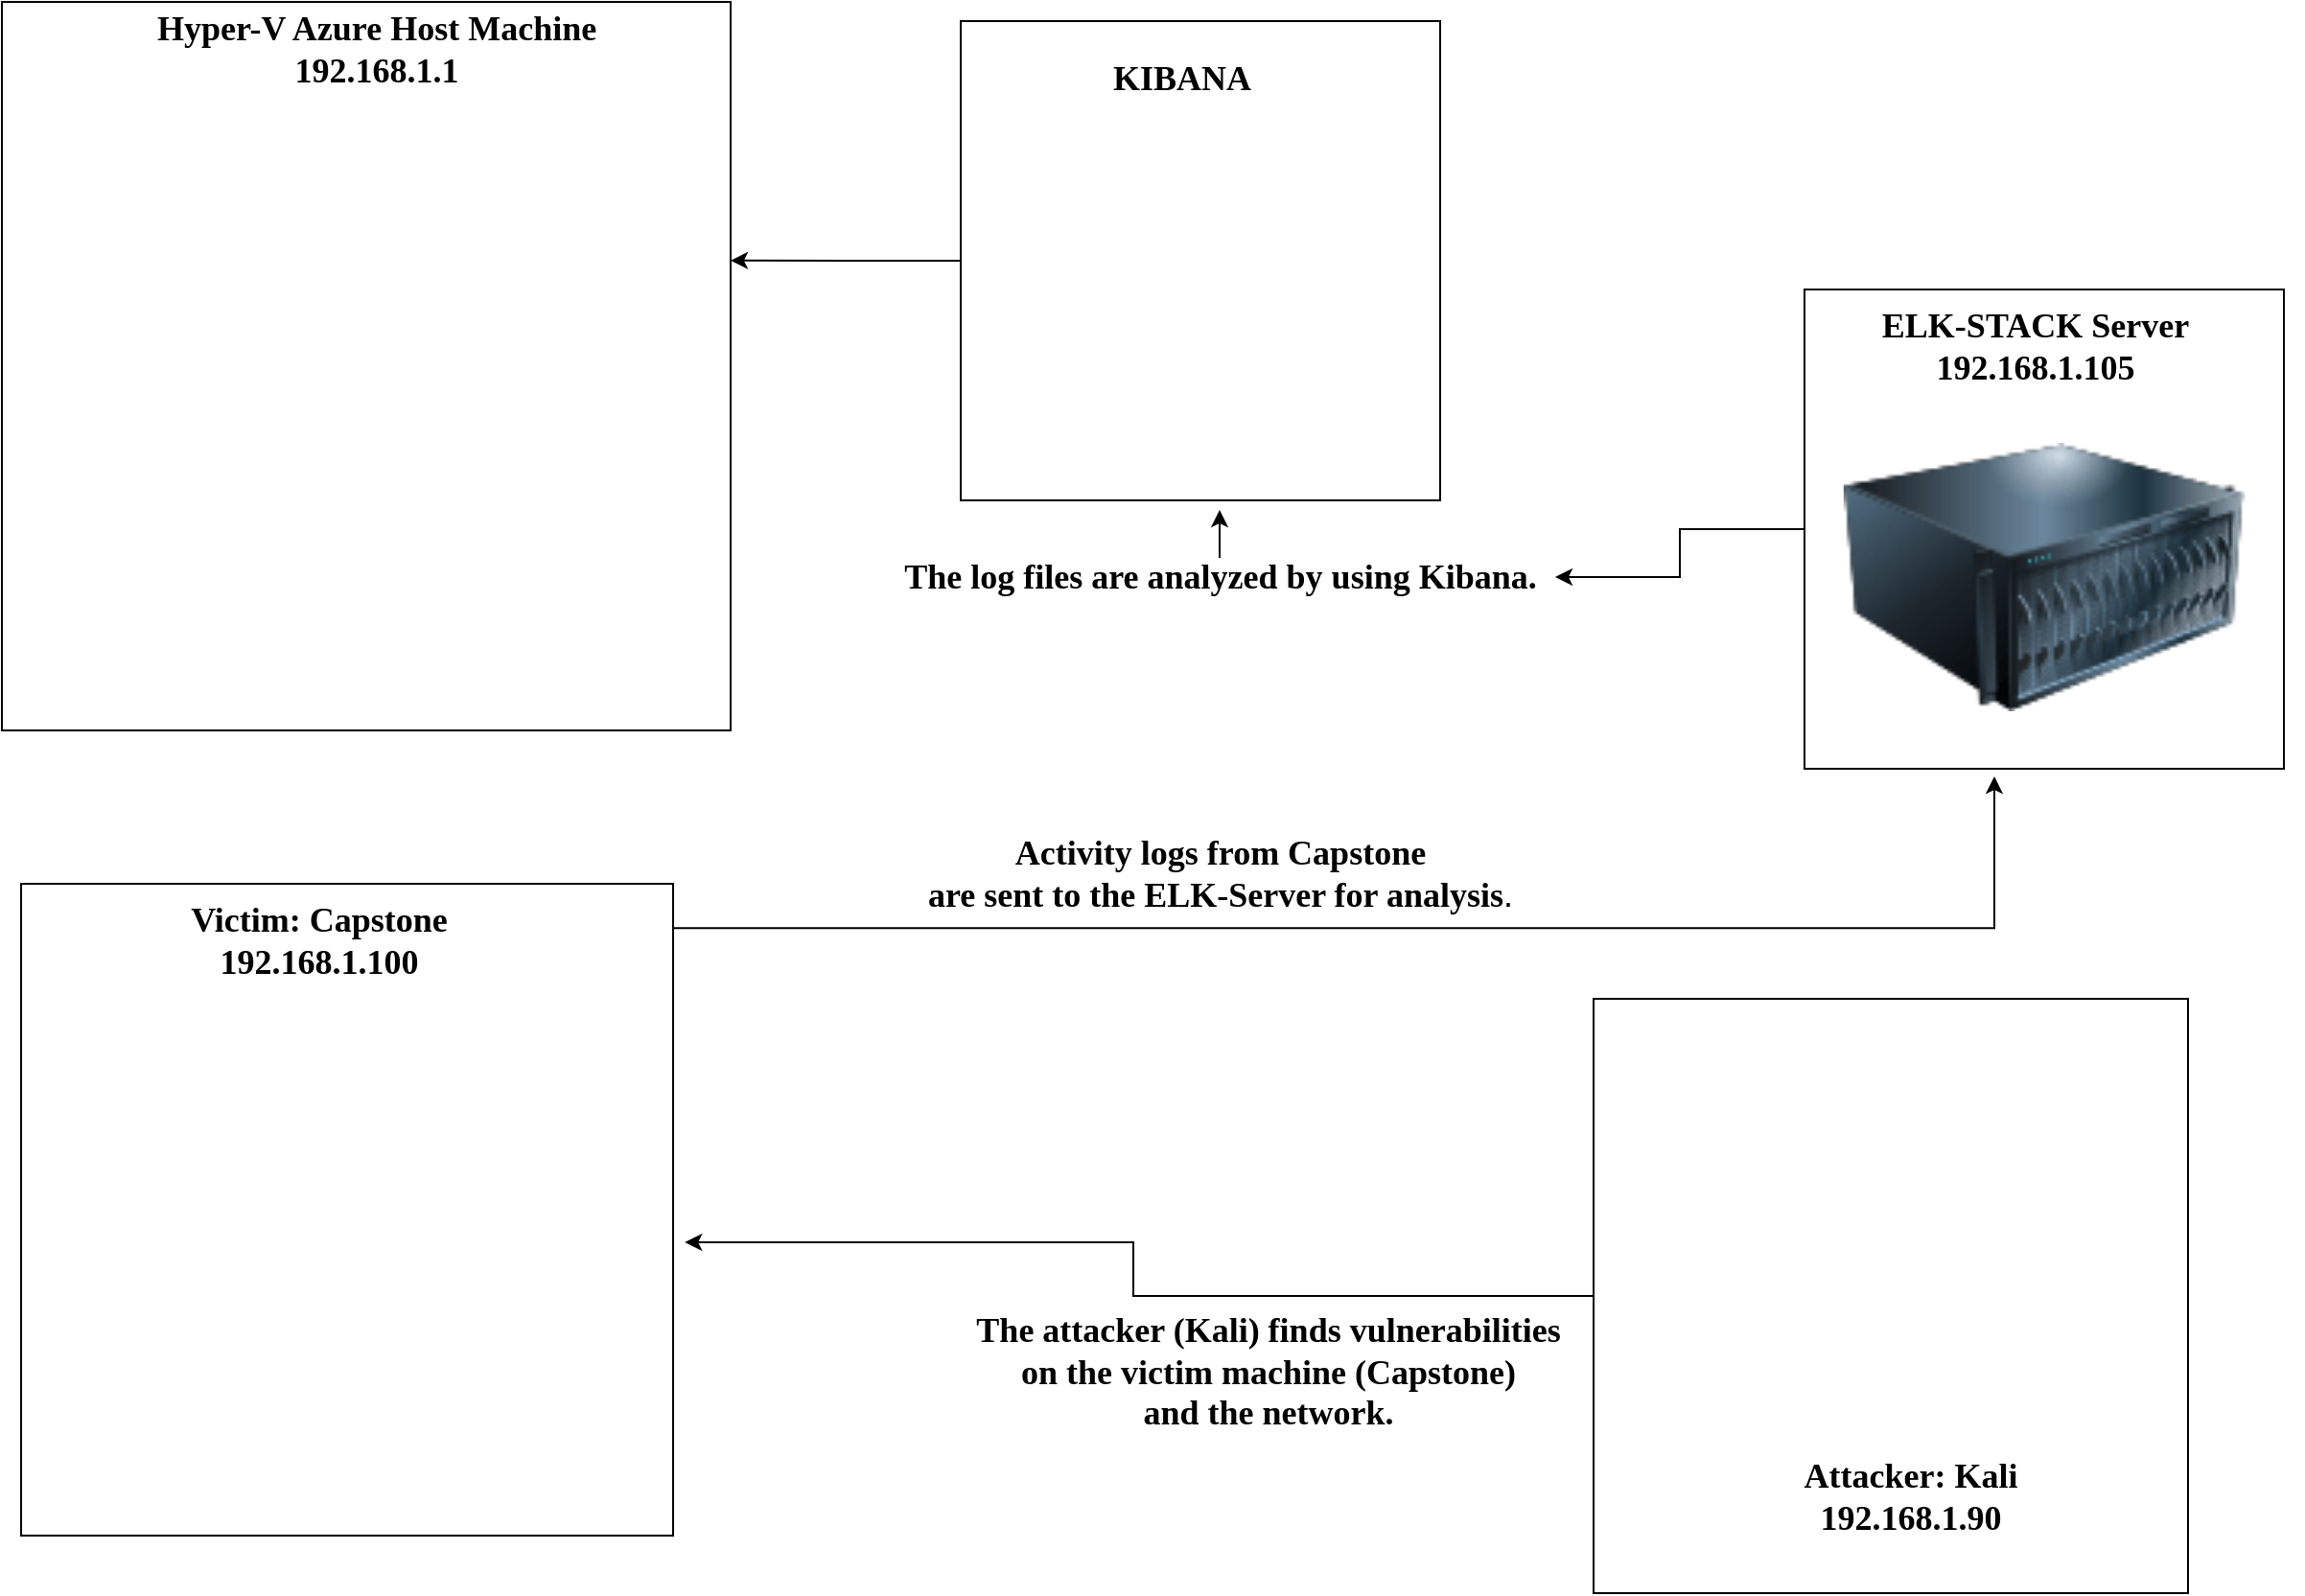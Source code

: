 <mxfile version="14.9.6" type="google"><diagram id="8cszgWvRoXqwtrCThJd6" name="Page-1"><mxGraphModel dx="2062" dy="1122" grid="1" gridSize="10" guides="1" tooltips="1" connect="1" arrows="1" fold="1" page="1" pageScale="1" pageWidth="1100" pageHeight="850" background="none" math="0" shadow="0"><root><mxCell id="0"/><mxCell id="1" parent="0"/><mxCell id="CZh5amIOp2h4w2yTiJ0J-2" style="edgeStyle=orthogonalEdgeStyle;rounded=0;orthogonalLoop=1;jettySize=auto;html=1;entryX=0.396;entryY=1.016;entryDx=0;entryDy=0;entryPerimeter=0;exitX=1;exitY=0.068;exitDx=0;exitDy=0;exitPerimeter=0;" edge="1" parent="1" source="mAyq6Ne1iD-YT-9mj9L5-15" target="mAyq6Ne1iD-YT-9mj9L5-13"><mxGeometry relative="1" as="geometry"/></mxCell><mxCell id="mAyq6Ne1iD-YT-9mj9L5-15" value="" style="whiteSpace=wrap;html=1;aspect=fixed;" parent="1" vertex="1"><mxGeometry x="20" y="470" width="340" height="340" as="geometry"/></mxCell><mxCell id="mAyq6Ne1iD-YT-9mj9L5-23" value="" style="edgeStyle=orthogonalEdgeStyle;rounded=0;orthogonalLoop=1;jettySize=auto;html=1;" parent="1" source="mAyq6Ne1iD-YT-9mj9L5-13" target="mAyq6Ne1iD-YT-9mj9L5-22" edge="1"><mxGeometry relative="1" as="geometry"/></mxCell><mxCell id="mAyq6Ne1iD-YT-9mj9L5-13" value="" style="whiteSpace=wrap;html=1;aspect=fixed;" parent="1" vertex="1"><mxGeometry x="950" y="160" width="250" height="250" as="geometry"/></mxCell><mxCell id="mAyq6Ne1iD-YT-9mj9L5-25" style="edgeStyle=orthogonalEdgeStyle;rounded=0;orthogonalLoop=1;jettySize=auto;html=1;entryX=1;entryY=0.355;entryDx=0;entryDy=0;entryPerimeter=0;" parent="1" source="mAyq6Ne1iD-YT-9mj9L5-11" target="mAyq6Ne1iD-YT-9mj9L5-8" edge="1"><mxGeometry relative="1" as="geometry"/></mxCell><mxCell id="mAyq6Ne1iD-YT-9mj9L5-11" value="" style="whiteSpace=wrap;html=1;aspect=fixed;" parent="1" vertex="1"><mxGeometry x="510" y="20" width="250" height="250" as="geometry"/></mxCell><mxCell id="CZh5amIOp2h4w2yTiJ0J-1" style="edgeStyle=orthogonalEdgeStyle;rounded=0;orthogonalLoop=1;jettySize=auto;html=1;entryX=1.018;entryY=0.55;entryDx=0;entryDy=0;entryPerimeter=0;" edge="1" parent="1" source="mAyq6Ne1iD-YT-9mj9L5-10" target="mAyq6Ne1iD-YT-9mj9L5-15"><mxGeometry relative="1" as="geometry"/></mxCell><mxCell id="mAyq6Ne1iD-YT-9mj9L5-10" value="" style="whiteSpace=wrap;html=1;aspect=fixed;" parent="1" vertex="1"><mxGeometry x="840" y="530" width="310" height="310" as="geometry"/></mxCell><mxCell id="mAyq6Ne1iD-YT-9mj9L5-8" value="" style="whiteSpace=wrap;html=1;aspect=fixed;" parent="1" vertex="1"><mxGeometry x="10" y="10" width="380" height="380" as="geometry"/></mxCell><mxCell id="mAyq6Ne1iD-YT-9mj9L5-1" value="" style="shape=image;html=1;verticalAlign=top;verticalLabelPosition=bottom;labelBackgroundColor=#ffffff;imageAspect=0;aspect=fixed;image=https://cdn2.iconfinder.com/data/icons/3d-bluefx-desktop-icons/128/My-Computer.png" parent="1" vertex="1"><mxGeometry x="890" y="540" width="210" height="210" as="geometry"/></mxCell><mxCell id="mAyq6Ne1iD-YT-9mj9L5-2" value="" style="shape=image;html=1;verticalAlign=top;verticalLabelPosition=bottom;labelBackgroundColor=#ffffff;imageAspect=0;aspect=fixed;image=https://cdn0.iconfinder.com/data/icons/icons-unleashed-vol1/128/-desktop.png" parent="1" vertex="1"><mxGeometry x="30" y="40" width="340" height="340" as="geometry"/></mxCell><mxCell id="mAyq6Ne1iD-YT-9mj9L5-3" value="" style="shape=image;html=1;verticalAlign=top;verticalLabelPosition=bottom;labelBackgroundColor=#ffffff;imageAspect=0;aspect=fixed;image=https://cdn2.iconfinder.com/data/icons/3d-bluefx-desktop-icons/128/My-Computer.png;direction=east;" parent="1" vertex="1"><mxGeometry x="60" y="530" width="260" height="260" as="geometry"/></mxCell><mxCell id="mAyq6Ne1iD-YT-9mj9L5-4" value="" style="image;html=1;image=img/lib/clip_art/computers/Server_128x128.png" parent="1" vertex="1"><mxGeometry x="940" y="240" width="270" height="140" as="geometry"/></mxCell><mxCell id="mAyq6Ne1iD-YT-9mj9L5-5" value="" style="shape=image;html=1;verticalAlign=top;verticalLabelPosition=bottom;labelBackgroundColor=#ffffff;imageAspect=0;aspect=fixed;image=https://cdn4.iconfinder.com/data/icons/logos-brands-5/24/kibana-128.png" parent="1" vertex="1"><mxGeometry x="550" y="80" width="170" height="170" as="geometry"/></mxCell><mxCell id="mAyq6Ne1iD-YT-9mj9L5-6" value="&lt;font face=&quot;Times New Roman&quot; style=&quot;font-size: 18px&quot;&gt;&lt;b&gt;KIBANA&lt;/b&gt;&lt;/font&gt;" style="text;html=1;align=center;verticalAlign=middle;resizable=0;points=[];autosize=1;strokeColor=none;" parent="1" vertex="1"><mxGeometry x="580" y="40" width="90" height="20" as="geometry"/></mxCell><mxCell id="mAyq6Ne1iD-YT-9mj9L5-7" value="&lt;font style=&quot;font-size: 18px&quot;&gt;&lt;font face=&quot;Times New Roman&quot;&gt;&lt;b&gt;Hyper-V Azure Host Machine&lt;br&gt;&lt;/b&gt;&lt;/font&gt;&lt;font face=&quot;Times New Roman&quot;&gt;&lt;b&gt;192.168.1.1&lt;/b&gt;&lt;/font&gt;&lt;/font&gt;" style="text;html=1;align=center;verticalAlign=middle;resizable=0;points=[];autosize=1;strokeColor=none;" parent="1" vertex="1"><mxGeometry x="85" y="15" width="240" height="40" as="geometry"/></mxCell><mxCell id="mAyq6Ne1iD-YT-9mj9L5-9" value="&lt;font face=&quot;Times New Roman&quot; style=&quot;font-size: 18px&quot;&gt;&lt;b&gt;Attacker: Kali&lt;br&gt;192.168.1.90&lt;/b&gt;&lt;/font&gt;" style="text;html=1;align=center;verticalAlign=middle;resizable=0;points=[];autosize=1;strokeColor=none;" parent="1" vertex="1"><mxGeometry x="940" y="770" width="130" height="40" as="geometry"/></mxCell><mxCell id="mAyq6Ne1iD-YT-9mj9L5-12" value="&lt;font face=&quot;Times New Roman&quot; style=&quot;font-size: 18px&quot;&gt;&lt;b&gt;ELK-STACK Server&lt;br&gt;192.168.1.105&lt;/b&gt;&lt;/font&gt;" style="text;html=1;align=center;verticalAlign=middle;resizable=0;points=[];autosize=1;strokeColor=none;" parent="1" vertex="1"><mxGeometry x="980" y="170" width="180" height="40" as="geometry"/></mxCell><mxCell id="mAyq6Ne1iD-YT-9mj9L5-14" value="&lt;font face=&quot;Times New Roman&quot; style=&quot;font-size: 18px&quot;&gt;&lt;b&gt;Victim: Capstone&lt;br&gt;192.168.1.100&lt;/b&gt;&lt;/font&gt;" style="text;html=1;align=center;verticalAlign=middle;resizable=0;points=[];autosize=1;strokeColor=none;" parent="1" vertex="1"><mxGeometry x="100" y="480" width="150" height="40" as="geometry"/></mxCell><mxCell id="mAyq6Ne1iD-YT-9mj9L5-16" value="&lt;font face=&quot;Times New Roman&quot; style=&quot;font-size: 18px&quot;&gt;&lt;b&gt;The attacker (Kali) finds vulnerabilities &lt;br&gt;on the victim machine (Capstone) &lt;br&gt;and the network.&lt;/b&gt;&lt;/font&gt;" style="text;html=1;align=center;verticalAlign=middle;resizable=0;points=[];autosize=1;strokeColor=none;" parent="1" vertex="1"><mxGeometry x="510" y="700" width="320" height="50" as="geometry"/></mxCell><mxCell id="mAyq6Ne1iD-YT-9mj9L5-20" value="&lt;font style=&quot;font-size: 18px&quot;&gt;&lt;font face=&quot;Times New Roman&quot;&gt;&lt;b&gt;Activity logs from Capstone &lt;br&gt;are sent to the ELK-Server for analysis&lt;/b&gt;&lt;/font&gt;.&lt;/font&gt;" style="text;html=1;align=center;verticalAlign=middle;resizable=0;points=[];autosize=1;strokeColor=none;" parent="1" vertex="1"><mxGeometry x="485" y="445" width="320" height="40" as="geometry"/></mxCell><mxCell id="mAyq6Ne1iD-YT-9mj9L5-24" value="" style="edgeStyle=orthogonalEdgeStyle;rounded=0;orthogonalLoop=1;jettySize=auto;html=1;" parent="1" source="mAyq6Ne1iD-YT-9mj9L5-22" edge="1"><mxGeometry relative="1" as="geometry"><mxPoint x="645" y="275" as="targetPoint"/></mxGeometry></mxCell><mxCell id="mAyq6Ne1iD-YT-9mj9L5-22" value="&lt;font face=&quot;Times New Roman&quot; style=&quot;font-size: 18px&quot;&gt;&lt;b&gt;The log files are analyzed by using Kibana.&lt;/b&gt;&lt;/font&gt;" style="text;html=1;align=center;verticalAlign=middle;resizable=0;points=[];autosize=1;strokeColor=none;" parent="1" vertex="1"><mxGeometry x="470" y="300" width="350" height="20" as="geometry"/></mxCell></root></mxGraphModel></diagram></mxfile>